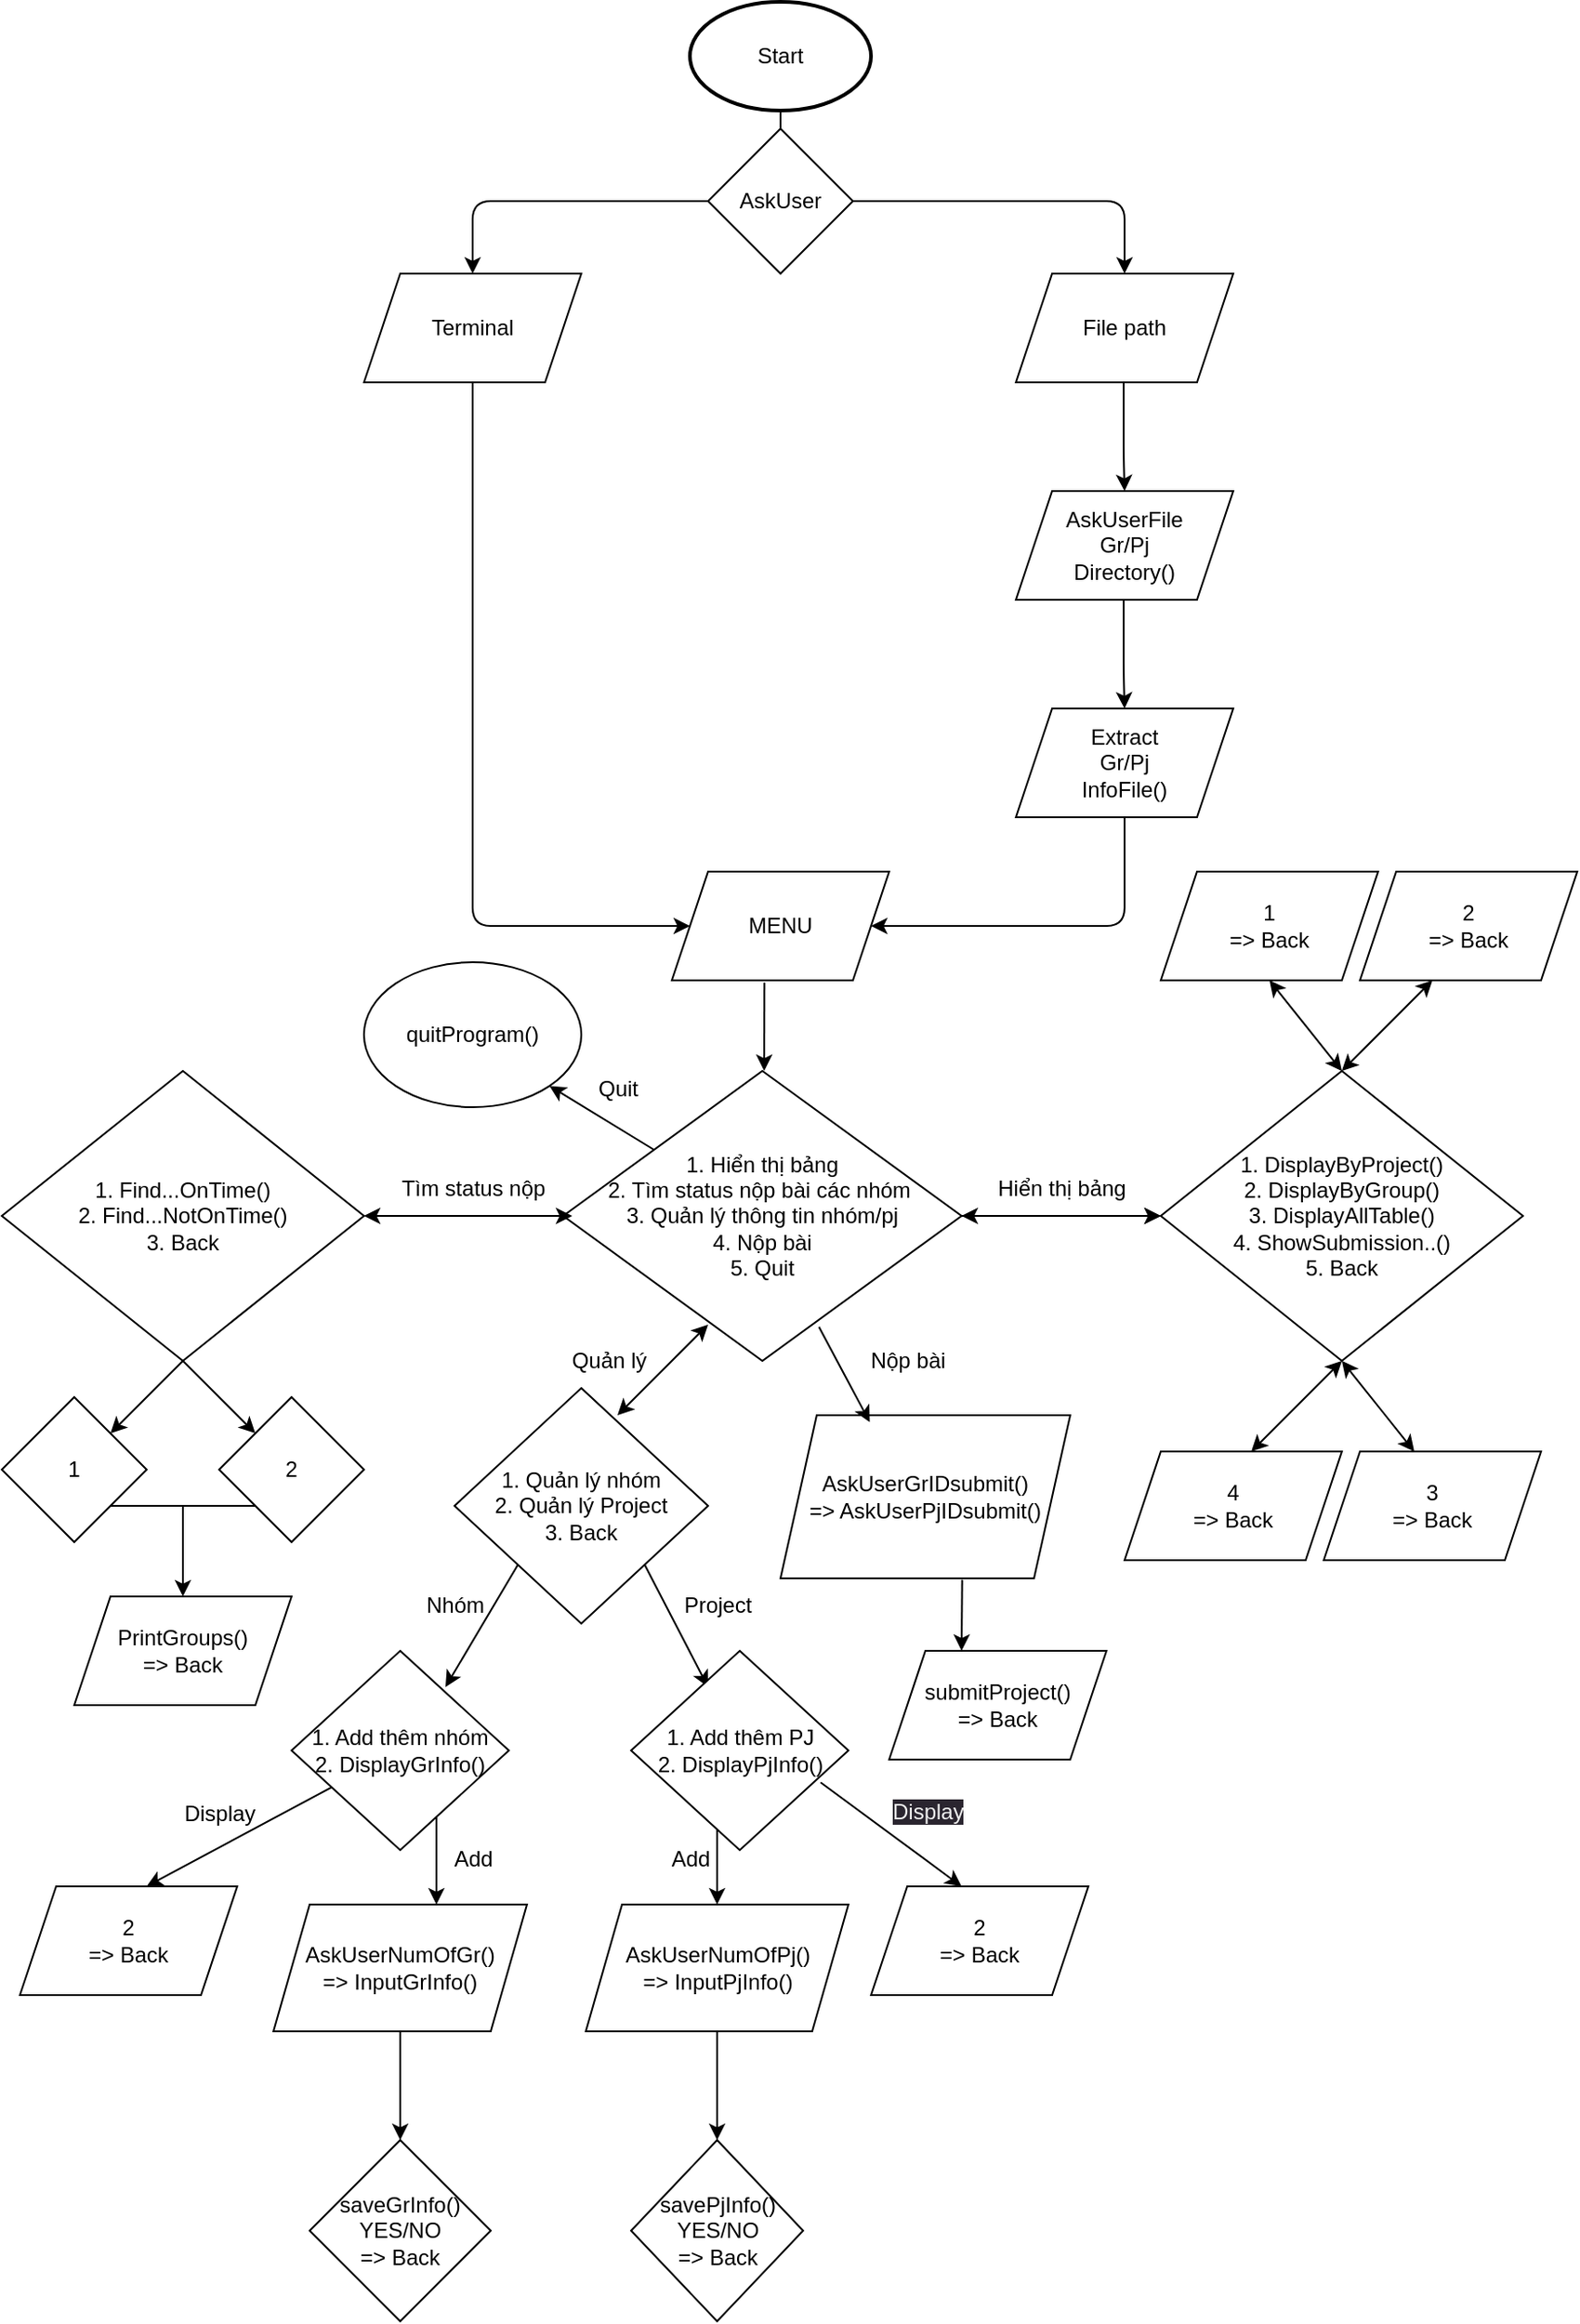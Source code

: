 <mxfile>
    <diagram id="_Lw9z-uOxFAtJSun8jRD" name="Page-1">
        <mxGraphModel dx="1810" dy="536" grid="1" gridSize="10" guides="1" tooltips="1" connect="1" arrows="1" fold="1" page="1" pageScale="1" pageWidth="850" pageHeight="1100" math="0" shadow="0">
            <root>
                <mxCell id="0"/>
                <mxCell id="1" parent="0"/>
                <mxCell id="4" value="Start" style="strokeWidth=2;html=1;shape=mxgraph.flowchart.start_1;whiteSpace=wrap;" vertex="1" parent="1">
                    <mxGeometry x="360" y="10" width="100" height="60" as="geometry"/>
                </mxCell>
                <mxCell id="5" value="" style="endArrow=classic;html=1;exitX=0.5;exitY=1;exitDx=0;exitDy=0;exitPerimeter=0;" edge="1" parent="1" source="4">
                    <mxGeometry width="50" height="50" relative="1" as="geometry">
                        <mxPoint x="330" y="180" as="sourcePoint"/>
                        <mxPoint x="240" y="160" as="targetPoint"/>
                        <Array as="points">
                            <mxPoint x="410" y="120"/>
                            <mxPoint x="240" y="120"/>
                        </Array>
                    </mxGeometry>
                </mxCell>
                <mxCell id="7" value="" style="endArrow=classic;html=1;exitX=0.5;exitY=1;exitDx=0;exitDy=0;exitPerimeter=0;" edge="1" parent="1" source="4">
                    <mxGeometry width="50" height="50" relative="1" as="geometry">
                        <mxPoint x="330" y="180" as="sourcePoint"/>
                        <mxPoint x="600" y="160" as="targetPoint"/>
                        <Array as="points">
                            <mxPoint x="410" y="90"/>
                            <mxPoint x="410" y="120"/>
                            <mxPoint x="600" y="120"/>
                        </Array>
                    </mxGeometry>
                </mxCell>
                <mxCell id="8" value="Terminal" style="shape=parallelogram;perimeter=parallelogramPerimeter;whiteSpace=wrap;html=1;fixedSize=1;" vertex="1" parent="1">
                    <mxGeometry x="180" y="160" width="120" height="60" as="geometry"/>
                </mxCell>
                <mxCell id="9" value="File path" style="shape=parallelogram;perimeter=parallelogramPerimeter;whiteSpace=wrap;html=1;fixedSize=1;" vertex="1" parent="1">
                    <mxGeometry x="540" y="160" width="120" height="60" as="geometry"/>
                </mxCell>
                <mxCell id="10" value="" style="endArrow=classic;html=1;exitX=0.5;exitY=1;exitDx=0;exitDy=0;" edge="1" parent="1" source="8">
                    <mxGeometry width="50" height="50" relative="1" as="geometry">
                        <mxPoint x="215" y="290" as="sourcePoint"/>
                        <mxPoint x="360" y="520" as="targetPoint"/>
                        <Array as="points">
                            <mxPoint x="240" y="260"/>
                            <mxPoint x="240" y="280"/>
                            <mxPoint x="240" y="520"/>
                        </Array>
                    </mxGeometry>
                </mxCell>
                <mxCell id="11" value="" style="endArrow=classic;html=1;exitX=0.5;exitY=1;exitDx=0;exitDy=0;" edge="1" parent="1">
                    <mxGeometry width="50" height="50" relative="1" as="geometry">
                        <mxPoint x="599.5" y="220" as="sourcePoint"/>
                        <mxPoint x="600" y="280" as="targetPoint"/>
                        <Array as="points">
                            <mxPoint x="599.5" y="260"/>
                        </Array>
                    </mxGeometry>
                </mxCell>
                <mxCell id="12" value="AskUser" style="rhombus;whiteSpace=wrap;html=1;" vertex="1" parent="1">
                    <mxGeometry x="370" y="80" width="80" height="80" as="geometry"/>
                </mxCell>
                <mxCell id="13" value="AskUserFile&lt;br&gt;Gr/Pj&lt;br&gt;Directory()" style="shape=parallelogram;perimeter=parallelogramPerimeter;whiteSpace=wrap;html=1;fixedSize=1;" vertex="1" parent="1">
                    <mxGeometry x="540" y="280" width="120" height="60" as="geometry"/>
                </mxCell>
                <mxCell id="14" value="" style="endArrow=classic;html=1;exitX=0.5;exitY=1;exitDx=0;exitDy=0;" edge="1" parent="1">
                    <mxGeometry width="50" height="50" relative="1" as="geometry">
                        <mxPoint x="599.5" y="340" as="sourcePoint"/>
                        <mxPoint x="600" y="400" as="targetPoint"/>
                        <Array as="points">
                            <mxPoint x="599.5" y="380"/>
                        </Array>
                    </mxGeometry>
                </mxCell>
                <mxCell id="15" value="Extract&lt;br&gt;Gr/Pj&lt;br&gt;InfoFile()" style="shape=parallelogram;perimeter=parallelogramPerimeter;whiteSpace=wrap;html=1;fixedSize=1;" vertex="1" parent="1">
                    <mxGeometry x="540" y="400" width="120" height="60" as="geometry"/>
                </mxCell>
                <mxCell id="17" value="MENU" style="shape=parallelogram;perimeter=parallelogramPerimeter;whiteSpace=wrap;html=1;fixedSize=1;" vertex="1" parent="1">
                    <mxGeometry x="350" y="490" width="120" height="60" as="geometry"/>
                </mxCell>
                <mxCell id="18" value="" style="endArrow=classic;html=1;exitX=0.5;exitY=1;exitDx=0;exitDy=0;" edge="1" parent="1" source="15" target="17">
                    <mxGeometry width="50" height="50" relative="1" as="geometry">
                        <mxPoint x="670" y="520" as="sourcePoint"/>
                        <mxPoint x="560" y="490" as="targetPoint"/>
                        <Array as="points">
                            <mxPoint x="600" y="520"/>
                        </Array>
                    </mxGeometry>
                </mxCell>
                <mxCell id="19" value="" style="endArrow=classic;html=1;exitX=0.426;exitY=1.02;exitDx=0;exitDy=0;exitPerimeter=0;" edge="1" parent="1" source="17">
                    <mxGeometry width="50" height="50" relative="1" as="geometry">
                        <mxPoint x="385" y="640" as="sourcePoint"/>
                        <mxPoint x="401" y="600" as="targetPoint"/>
                    </mxGeometry>
                </mxCell>
                <mxCell id="20" value="1. Hiển thị bảng&lt;br&gt;2. Tìm status nộp bài các nhóm&amp;nbsp;&lt;br&gt;3. Quản lý thông tin nhóm/pj&lt;br&gt;4. Nộp bài&lt;br&gt;5. Quit" style="rhombus;whiteSpace=wrap;html=1;" vertex="1" parent="1">
                    <mxGeometry x="290" y="600" width="220" height="160" as="geometry"/>
                </mxCell>
                <mxCell id="21" value="" style="endArrow=classic;html=1;exitX=1;exitY=0.5;exitDx=0;exitDy=0;entryX=0;entryY=0.5;entryDx=0;entryDy=0;" edge="1" parent="1" source="20" target="22">
                    <mxGeometry width="50" height="50" relative="1" as="geometry">
                        <mxPoint x="570.12" y="680" as="sourcePoint"/>
                        <mxPoint x="560" y="680" as="targetPoint"/>
                    </mxGeometry>
                </mxCell>
                <mxCell id="22" value="1. DisplayByProject()&lt;br&gt;2. DisplayByGroup()&lt;br&gt;3. DisplayAllTable()&lt;br&gt;4. ShowSubmission..()&lt;br&gt;5. Back" style="rhombus;whiteSpace=wrap;html=1;" vertex="1" parent="1">
                    <mxGeometry x="620" y="600" width="200" height="160" as="geometry"/>
                </mxCell>
                <mxCell id="23" value="" style="endArrow=classic;startArrow=classic;html=1;" edge="1" parent="1">
                    <mxGeometry width="50" height="50" relative="1" as="geometry">
                        <mxPoint x="510" y="680" as="sourcePoint"/>
                        <mxPoint x="620" y="680" as="targetPoint"/>
                    </mxGeometry>
                </mxCell>
                <mxCell id="24" value="" style="endArrow=classic;startArrow=classic;html=1;" edge="1" parent="1">
                    <mxGeometry width="50" height="50" relative="1" as="geometry">
                        <mxPoint x="670" y="810" as="sourcePoint"/>
                        <mxPoint x="720" y="760" as="targetPoint"/>
                    </mxGeometry>
                </mxCell>
                <mxCell id="26" value="" style="endArrow=classic;startArrow=classic;html=1;" edge="1" parent="1">
                    <mxGeometry width="50" height="50" relative="1" as="geometry">
                        <mxPoint x="720" y="600" as="sourcePoint"/>
                        <mxPoint x="770" y="550" as="targetPoint"/>
                    </mxGeometry>
                </mxCell>
                <mxCell id="29" value="" style="endArrow=classic;startArrow=classic;html=1;exitX=0.5;exitY=1;exitDx=0;exitDy=0;" edge="1" parent="1" source="22">
                    <mxGeometry width="50" height="50" relative="1" as="geometry">
                        <mxPoint x="690" y="830" as="sourcePoint"/>
                        <mxPoint x="760" y="810" as="targetPoint"/>
                    </mxGeometry>
                </mxCell>
                <mxCell id="31" value="" style="endArrow=classic;startArrow=classic;html=1;exitX=0.5;exitY=1;exitDx=0;exitDy=0;" edge="1" parent="1">
                    <mxGeometry width="50" height="50" relative="1" as="geometry">
                        <mxPoint x="680" y="550" as="sourcePoint"/>
                        <mxPoint x="720" y="600" as="targetPoint"/>
                    </mxGeometry>
                </mxCell>
                <mxCell id="33" value="Hiển thị bảng" style="text;html=1;align=center;verticalAlign=middle;resizable=0;points=[];autosize=1;strokeColor=none;fillColor=none;" vertex="1" parent="1">
                    <mxGeometry x="520" y="650" width="90" height="30" as="geometry"/>
                </mxCell>
                <mxCell id="35" value="" style="endArrow=classic;startArrow=classic;html=1;exitX=1;exitY=0.5;exitDx=0;exitDy=0;" edge="1" parent="1" source="36">
                    <mxGeometry width="50" height="50" relative="1" as="geometry">
                        <mxPoint x="185.0" y="680" as="sourcePoint"/>
                        <mxPoint x="295" y="680" as="targetPoint"/>
                    </mxGeometry>
                </mxCell>
                <mxCell id="36" value="1. Find...OnTime()&lt;br&gt;2. Find...NotOnTime()&lt;br&gt;3. Back" style="rhombus;whiteSpace=wrap;html=1;" vertex="1" parent="1">
                    <mxGeometry x="-20" y="600" width="200" height="160" as="geometry"/>
                </mxCell>
                <mxCell id="37" value="Tìm status nộp" style="text;html=1;align=center;verticalAlign=middle;resizable=0;points=[];autosize=1;strokeColor=none;fillColor=none;" vertex="1" parent="1">
                    <mxGeometry x="190" y="650" width="100" height="30" as="geometry"/>
                </mxCell>
                <mxCell id="38" value="" style="endArrow=classic;html=1;exitX=0.5;exitY=1;exitDx=0;exitDy=0;" edge="1" parent="1" source="36">
                    <mxGeometry width="50" height="50" relative="1" as="geometry">
                        <mxPoint x="80" y="855" as="sourcePoint"/>
                        <mxPoint x="120" y="800" as="targetPoint"/>
                    </mxGeometry>
                </mxCell>
                <mxCell id="39" value="" style="endArrow=classic;html=1;exitX=0.5;exitY=1;exitDx=0;exitDy=0;" edge="1" parent="1">
                    <mxGeometry width="50" height="50" relative="1" as="geometry">
                        <mxPoint x="80" y="760" as="sourcePoint"/>
                        <mxPoint x="40" y="800" as="targetPoint"/>
                    </mxGeometry>
                </mxCell>
                <mxCell id="40" value="1" style="rhombus;whiteSpace=wrap;html=1;" vertex="1" parent="1">
                    <mxGeometry x="-20" y="780" width="80" height="80" as="geometry"/>
                </mxCell>
                <mxCell id="41" value="2" style="rhombus;whiteSpace=wrap;html=1;" vertex="1" parent="1">
                    <mxGeometry x="100" y="780" width="80" height="80" as="geometry"/>
                </mxCell>
                <mxCell id="42" value="" style="endArrow=none;html=1;exitX=1;exitY=1;exitDx=0;exitDy=0;" edge="1" parent="1" source="40">
                    <mxGeometry width="50" height="50" relative="1" as="geometry">
                        <mxPoint x="70" y="890" as="sourcePoint"/>
                        <mxPoint x="120" y="840" as="targetPoint"/>
                    </mxGeometry>
                </mxCell>
                <mxCell id="43" value="" style="endArrow=classic;html=1;" edge="1" parent="1">
                    <mxGeometry width="50" height="50" relative="1" as="geometry">
                        <mxPoint x="80" y="840" as="sourcePoint"/>
                        <mxPoint x="80" y="890" as="targetPoint"/>
                    </mxGeometry>
                </mxCell>
                <mxCell id="44" value="PrintGroups()&lt;br&gt;=&amp;gt; Back" style="shape=parallelogram;perimeter=parallelogramPerimeter;whiteSpace=wrap;html=1;fixedSize=1;" vertex="1" parent="1">
                    <mxGeometry x="20" y="890" width="120" height="60" as="geometry"/>
                </mxCell>
                <mxCell id="48" value="" style="endArrow=classic;startArrow=classic;html=1;" edge="1" parent="1">
                    <mxGeometry width="50" height="50" relative="1" as="geometry">
                        <mxPoint x="320" y="790" as="sourcePoint"/>
                        <mxPoint x="370" y="740" as="targetPoint"/>
                    </mxGeometry>
                </mxCell>
                <mxCell id="49" value="Quản lý" style="text;html=1;align=center;verticalAlign=middle;resizable=0;points=[];autosize=1;strokeColor=none;fillColor=none;" vertex="1" parent="1">
                    <mxGeometry x="285" y="745" width="60" height="30" as="geometry"/>
                </mxCell>
                <mxCell id="50" value="1. Quản lý nhóm&lt;br&gt;2. Quản lý Project&lt;br&gt;3. Back" style="rhombus;whiteSpace=wrap;html=1;" vertex="1" parent="1">
                    <mxGeometry x="230" y="775" width="140" height="130" as="geometry"/>
                </mxCell>
                <mxCell id="53" value="" style="endArrow=classic;html=1;entryX=0.5;entryY=0;entryDx=0;entryDy=0;exitX=0;exitY=1;exitDx=0;exitDy=0;" edge="1" parent="1" source="50">
                    <mxGeometry width="50" height="50" relative="1" as="geometry">
                        <mxPoint x="250" y="870" as="sourcePoint"/>
                        <mxPoint x="225" y="940" as="targetPoint"/>
                    </mxGeometry>
                </mxCell>
                <mxCell id="54" value="" style="endArrow=classic;html=1;" edge="1" parent="1">
                    <mxGeometry width="50" height="50" relative="1" as="geometry">
                        <mxPoint x="220" y="1010" as="sourcePoint"/>
                        <mxPoint x="220" y="1060" as="targetPoint"/>
                    </mxGeometry>
                </mxCell>
                <mxCell id="63" value="" style="edgeStyle=none;html=1;" edge="1" parent="1" source="55" target="62">
                    <mxGeometry relative="1" as="geometry"/>
                </mxCell>
                <mxCell id="55" value="AskUserNumOfGr()&lt;br&gt;=&amp;gt; InputGrInfo()" style="shape=parallelogram;perimeter=parallelogramPerimeter;whiteSpace=wrap;html=1;fixedSize=1;" vertex="1" parent="1">
                    <mxGeometry x="130" y="1060" width="140" height="70" as="geometry"/>
                </mxCell>
                <mxCell id="56" value="" style="endArrow=classic;html=1;exitX=1;exitY=1;exitDx=0;exitDy=0;" edge="1" parent="1" source="50">
                    <mxGeometry width="50" height="50" relative="1" as="geometry">
                        <mxPoint x="390" y="882.5" as="sourcePoint"/>
                        <mxPoint x="370" y="940" as="targetPoint"/>
                    </mxGeometry>
                </mxCell>
                <mxCell id="60" value="" style="edgeStyle=none;html=1;" edge="1" parent="1" target="59">
                    <mxGeometry relative="1" as="geometry">
                        <mxPoint x="375" y="1010" as="sourcePoint"/>
                    </mxGeometry>
                </mxCell>
                <mxCell id="67" value="" style="edgeStyle=none;html=1;" edge="1" parent="1" source="59" target="66">
                    <mxGeometry relative="1" as="geometry"/>
                </mxCell>
                <mxCell id="59" value="AskUserNumOfPj()&lt;br&gt;=&amp;gt; InputPjInfo()" style="shape=parallelogram;perimeter=parallelogramPerimeter;whiteSpace=wrap;html=1;fixedSize=1;" vertex="1" parent="1">
                    <mxGeometry x="302.5" y="1060" width="145" height="70" as="geometry"/>
                </mxCell>
                <mxCell id="62" value="saveGrInfo()&lt;br&gt;YES/NO&lt;br&gt;=&amp;gt; Back" style="rhombus;whiteSpace=wrap;html=1;" vertex="1" parent="1">
                    <mxGeometry x="150" y="1190" width="100" height="100" as="geometry"/>
                </mxCell>
                <mxCell id="66" value="savePjInfo()&lt;br&gt;YES/NO&lt;br&gt;=&amp;gt; Back" style="rhombus;whiteSpace=wrap;html=1;" vertex="1" parent="1">
                    <mxGeometry x="327.5" y="1190" width="95" height="100" as="geometry"/>
                </mxCell>
                <mxCell id="69" value="1. Add thêm nhóm&lt;br&gt;2. DisplayGrInfo()" style="rhombus;whiteSpace=wrap;html=1;" vertex="1" parent="1">
                    <mxGeometry x="140" y="920" width="120" height="110" as="geometry"/>
                </mxCell>
                <mxCell id="71" value="" style="endArrow=classic;html=1;" edge="1" parent="1" source="69">
                    <mxGeometry width="50" height="50" relative="1" as="geometry">
                        <mxPoint x="70" y="1030" as="sourcePoint"/>
                        <mxPoint x="60" y="1050" as="targetPoint"/>
                    </mxGeometry>
                </mxCell>
                <mxCell id="72" value="2&lt;br&gt;=&amp;gt; Back" style="shape=parallelogram;perimeter=parallelogramPerimeter;whiteSpace=wrap;html=1;fixedSize=1;" vertex="1" parent="1">
                    <mxGeometry x="-10" y="1050" width="120" height="60" as="geometry"/>
                </mxCell>
                <mxCell id="73" value="Add" style="text;html=1;align=center;verticalAlign=middle;resizable=0;points=[];autosize=1;strokeColor=none;fillColor=none;" vertex="1" parent="1">
                    <mxGeometry x="220" y="1020" width="40" height="30" as="geometry"/>
                </mxCell>
                <mxCell id="74" value="Display" style="text;html=1;align=center;verticalAlign=middle;resizable=0;points=[];autosize=1;strokeColor=none;fillColor=none;" vertex="1" parent="1">
                    <mxGeometry x="70" y="995" width="60" height="30" as="geometry"/>
                </mxCell>
                <mxCell id="75" value="Add" style="text;html=1;align=center;verticalAlign=middle;resizable=0;points=[];autosize=1;strokeColor=none;fillColor=none;" vertex="1" parent="1">
                    <mxGeometry x="340" y="1020" width="40" height="30" as="geometry"/>
                </mxCell>
                <mxCell id="77" value="1. Add thêm PJ&lt;br&gt;2. DisplayPjInfo()" style="rhombus;whiteSpace=wrap;html=1;" vertex="1" parent="1">
                    <mxGeometry x="327.5" y="920" width="120" height="110" as="geometry"/>
                </mxCell>
                <mxCell id="79" value="" style="endArrow=classic;html=1;exitX=0.872;exitY=0.66;exitDx=0;exitDy=0;exitPerimeter=0;" edge="1" parent="1" source="77">
                    <mxGeometry width="50" height="50" relative="1" as="geometry">
                        <mxPoint x="572.131" y="1007.647" as="sourcePoint"/>
                        <mxPoint x="510" y="1050" as="targetPoint"/>
                    </mxGeometry>
                </mxCell>
                <mxCell id="80" value="&lt;span style=&quot;color: rgb(240, 240, 240); font-family: Helvetica; font-size: 12px; font-style: normal; font-variant-ligatures: normal; font-variant-caps: normal; font-weight: 400; letter-spacing: normal; orphans: 2; text-align: center; text-indent: 0px; text-transform: none; widows: 2; word-spacing: 0px; -webkit-text-stroke-width: 0px; background-color: rgb(42, 37, 47); text-decoration-thickness: initial; text-decoration-style: initial; text-decoration-color: initial; float: none; display: inline !important;&quot;&gt;Display&lt;/span&gt;" style="text;whiteSpace=wrap;html=1;" vertex="1" parent="1">
                    <mxGeometry x="470" y="995" width="70" height="40" as="geometry"/>
                </mxCell>
                <mxCell id="81" value="2&lt;br&gt;=&amp;gt; Back" style="shape=parallelogram;perimeter=parallelogramPerimeter;whiteSpace=wrap;html=1;fixedSize=1;" vertex="1" parent="1">
                    <mxGeometry x="460" y="1050" width="120" height="60" as="geometry"/>
                </mxCell>
                <mxCell id="83" value="AskUserGrIDsubmit()&lt;br&gt;=&amp;gt; AskUserPjIDsubmit()" style="shape=parallelogram;perimeter=parallelogramPerimeter;whiteSpace=wrap;html=1;fixedSize=1;" vertex="1" parent="1">
                    <mxGeometry x="410" y="790" width="160" height="90" as="geometry"/>
                </mxCell>
                <mxCell id="84" value="Nộp bài" style="text;html=1;align=center;verticalAlign=middle;resizable=0;points=[];autosize=1;strokeColor=none;fillColor=none;" vertex="1" parent="1">
                    <mxGeometry x="450" y="745" width="60" height="30" as="geometry"/>
                </mxCell>
                <mxCell id="85" value="" style="endArrow=classic;html=1;exitX=0.627;exitY=1.009;exitDx=0;exitDy=0;exitPerimeter=0;" edge="1" parent="1" source="83">
                    <mxGeometry width="50" height="50" relative="1" as="geometry">
                        <mxPoint x="560" y="960" as="sourcePoint"/>
                        <mxPoint x="510" y="920" as="targetPoint"/>
                    </mxGeometry>
                </mxCell>
                <mxCell id="86" value="submitProject()&lt;br&gt;=&amp;gt; Back" style="shape=parallelogram;perimeter=parallelogramPerimeter;whiteSpace=wrap;html=1;fixedSize=1;" vertex="1" parent="1">
                    <mxGeometry x="470" y="920" width="120" height="60" as="geometry"/>
                </mxCell>
                <mxCell id="87" value="" style="endArrow=classic;html=1;exitX=0.642;exitY=0.883;exitDx=0;exitDy=0;exitPerimeter=0;" edge="1" parent="1" source="20">
                    <mxGeometry width="50" height="50" relative="1" as="geometry">
                        <mxPoint x="459.41" y="745" as="sourcePoint"/>
                        <mxPoint x="459.29" y="793.8" as="targetPoint"/>
                    </mxGeometry>
                </mxCell>
                <mxCell id="88" value="Nhóm" style="text;html=1;align=center;verticalAlign=middle;resizable=0;points=[];autosize=1;strokeColor=none;fillColor=none;" vertex="1" parent="1">
                    <mxGeometry x="200" y="880" width="60" height="30" as="geometry"/>
                </mxCell>
                <mxCell id="89" value="Project" style="text;html=1;align=center;verticalAlign=middle;resizable=0;points=[];autosize=1;strokeColor=none;fillColor=none;" vertex="1" parent="1">
                    <mxGeometry x="345" y="880" width="60" height="30" as="geometry"/>
                </mxCell>
                <mxCell id="90" value="quitProgram()" style="ellipse;whiteSpace=wrap;html=1;" vertex="1" parent="1">
                    <mxGeometry x="180" y="540" width="120" height="80" as="geometry"/>
                </mxCell>
                <mxCell id="91" value="" style="endArrow=classic;html=1;entryX=1;entryY=1;entryDx=0;entryDy=0;" edge="1" parent="1" source="20" target="90">
                    <mxGeometry width="50" height="50" relative="1" as="geometry">
                        <mxPoint x="295" y="630" as="sourcePoint"/>
                        <mxPoint x="345" y="580" as="targetPoint"/>
                    </mxGeometry>
                </mxCell>
                <mxCell id="92" value="Quit" style="text;html=1;align=center;verticalAlign=middle;resizable=0;points=[];autosize=1;strokeColor=none;fillColor=none;" vertex="1" parent="1">
                    <mxGeometry x="295" y="595" width="50" height="30" as="geometry"/>
                </mxCell>
                <mxCell id="93" value="4&lt;br&gt;=&amp;gt; Back" style="shape=parallelogram;perimeter=parallelogramPerimeter;whiteSpace=wrap;html=1;fixedSize=1;" vertex="1" parent="1">
                    <mxGeometry x="600" y="810" width="120" height="60" as="geometry"/>
                </mxCell>
                <mxCell id="94" value="3&lt;br&gt;=&amp;gt; Back" style="shape=parallelogram;perimeter=parallelogramPerimeter;whiteSpace=wrap;html=1;fixedSize=1;" vertex="1" parent="1">
                    <mxGeometry x="710" y="810" width="120" height="60" as="geometry"/>
                </mxCell>
                <mxCell id="95" value="1&lt;br&gt;=&amp;gt; Back" style="shape=parallelogram;perimeter=parallelogramPerimeter;whiteSpace=wrap;html=1;fixedSize=1;" vertex="1" parent="1">
                    <mxGeometry x="620" y="490" width="120" height="60" as="geometry"/>
                </mxCell>
                <mxCell id="96" value="2&lt;br&gt;=&amp;gt; Back" style="shape=parallelogram;perimeter=parallelogramPerimeter;whiteSpace=wrap;html=1;fixedSize=1;" vertex="1" parent="1">
                    <mxGeometry x="730" y="490" width="120" height="60" as="geometry"/>
                </mxCell>
            </root>
        </mxGraphModel>
    </diagram>
</mxfile>